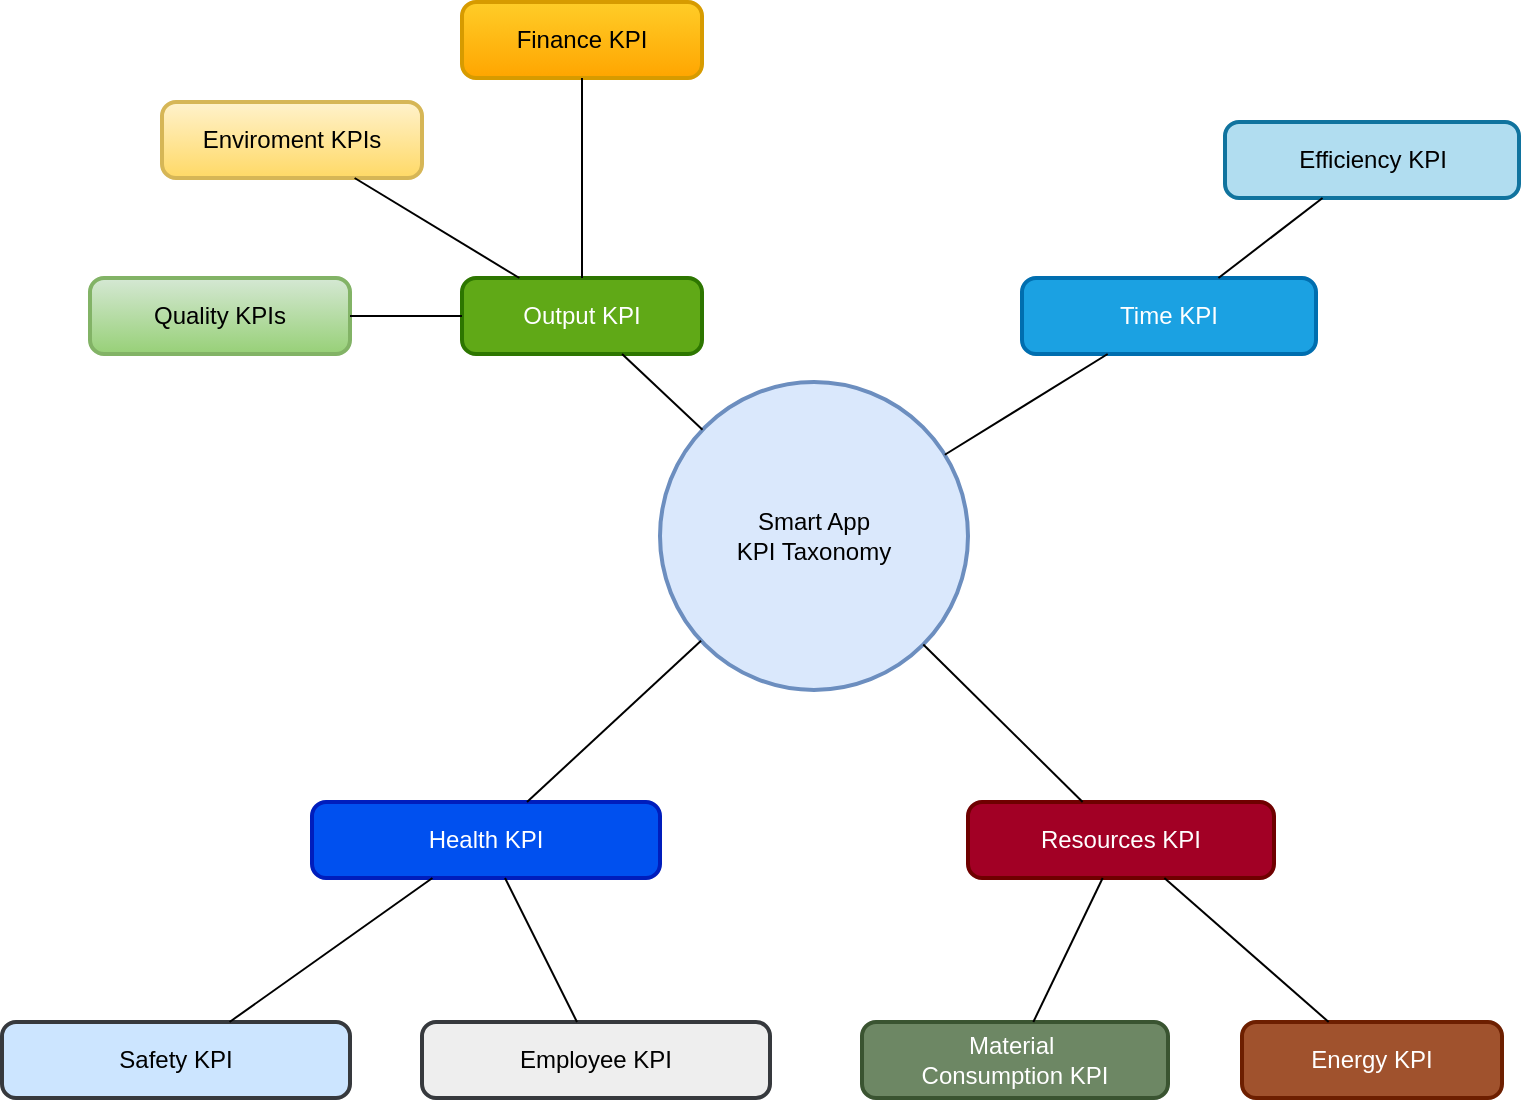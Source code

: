 <mxfile version="24.8.4">
  <diagram name="Pagina-1" id="2NDEH1Mb4MgoJHkJFnH6">
    <mxGraphModel dx="1434" dy="734" grid="1" gridSize="10" guides="1" tooltips="1" connect="1" arrows="1" fold="1" page="1" pageScale="1" pageWidth="827" pageHeight="1169" math="0" shadow="0">
      <root>
        <mxCell id="0" />
        <mxCell id="1" parent="0" />
        <mxCell id="2" value="Smart App&#xa;KPI Taxonomy" style="ellipse;aspect=fixed;strokeWidth=2;whiteSpace=wrap;fillColor=#dae8fc;strokeColor=#6c8ebf;" parent="1" vertex="1">
          <mxGeometry x="359" y="300" width="154" height="154" as="geometry" />
        </mxCell>
        <mxCell id="11" value="Time KPI" style="rounded=1;absoluteArcSize=1;arcSize=14;whiteSpace=wrap;strokeWidth=2;fillColor=#1ba1e2;fontColor=#ffffff;strokeColor=#006EAF;" parent="1" vertex="1">
          <mxGeometry x="540" y="248" width="147" height="38" as="geometry" />
        </mxCell>
        <mxCell id="12" value="Resources KPI" style="rounded=1;absoluteArcSize=1;arcSize=14;whiteSpace=wrap;strokeWidth=2;fillColor=#a20025;fontColor=#ffffff;strokeColor=#6F0000;" parent="1" vertex="1">
          <mxGeometry x="513" y="510" width="153" height="38" as="geometry" />
        </mxCell>
        <mxCell id="13" value="Energy KPI" style="rounded=1;absoluteArcSize=1;arcSize=14;whiteSpace=wrap;strokeWidth=2;fillColor=#a0522d;fontColor=#ffffff;strokeColor=#6D1F00;" parent="1" vertex="1">
          <mxGeometry x="650" y="620" width="130" height="38" as="geometry" />
        </mxCell>
        <mxCell id="14" value="Health KPI" style="rounded=1;absoluteArcSize=1;arcSize=14;whiteSpace=wrap;strokeWidth=2;fillColor=#0050ef;fontColor=#ffffff;strokeColor=#001DBC;" parent="1" vertex="1">
          <mxGeometry x="185" y="510" width="174" height="38" as="geometry" />
        </mxCell>
        <mxCell id="16" value="Output KPI" style="rounded=1;absoluteArcSize=1;arcSize=14;whiteSpace=wrap;strokeWidth=2;fillColor=#60a917;fontColor=#ffffff;strokeColor=#2D7600;" parent="1" vertex="1">
          <mxGeometry x="260" y="248" width="120" height="38" as="geometry" />
        </mxCell>
        <mxCell id="25" style="endArrow=none" parent="1" source="2" target="11" edge="1">
          <mxGeometry relative="1" as="geometry" />
        </mxCell>
        <mxCell id="26" style="endArrow=none" parent="1" source="2" target="12" edge="1">
          <mxGeometry relative="1" as="geometry" />
        </mxCell>
        <mxCell id="27" style="endArrow=none" parent="1" source="12" target="13" edge="1">
          <mxGeometry relative="1" as="geometry" />
        </mxCell>
        <mxCell id="28" style="endArrow=none" parent="1" source="2" target="14" edge="1">
          <mxGeometry relative="1" as="geometry" />
        </mxCell>
        <mxCell id="30" style="endArrow=none" parent="1" source="2" target="16" edge="1">
          <mxGeometry relative="1" as="geometry" />
        </mxCell>
        <mxCell id="AFd-ICZsCgpPvtKR9CJo-30" value="Enviroment KPIs" style="rounded=1;absoluteArcSize=1;arcSize=14;whiteSpace=wrap;strokeWidth=2;fillColor=#fff2cc;gradientColor=#ffd966;strokeColor=#d6b656;" parent="1" vertex="1">
          <mxGeometry x="110" y="160" width="130" height="38" as="geometry" />
        </mxCell>
        <mxCell id="AFd-ICZsCgpPvtKR9CJo-31" style="endArrow=none;" parent="1" source="16" target="AFd-ICZsCgpPvtKR9CJo-30" edge="1">
          <mxGeometry relative="1" as="geometry">
            <mxPoint x="233" y="172" as="sourcePoint" />
          </mxGeometry>
        </mxCell>
        <mxCell id="AFd-ICZsCgpPvtKR9CJo-32" value="Efficiency KPI" style="rounded=1;absoluteArcSize=1;arcSize=14;whiteSpace=wrap;strokeWidth=2;fillColor=#b1ddf0;strokeColor=#10739e;" parent="1" vertex="1">
          <mxGeometry x="641.5" y="170" width="147" height="38" as="geometry" />
        </mxCell>
        <mxCell id="AFd-ICZsCgpPvtKR9CJo-34" style="endArrow=none;" parent="1" source="11" target="AFd-ICZsCgpPvtKR9CJo-32" edge="1">
          <mxGeometry relative="1" as="geometry">
            <mxPoint x="677" y="192" as="sourcePoint" />
            <mxPoint x="610" y="138" as="targetPoint" />
          </mxGeometry>
        </mxCell>
        <mxCell id="AFd-ICZsCgpPvtKR9CJo-35" value="Safety KPI" style="rounded=1;absoluteArcSize=1;arcSize=14;whiteSpace=wrap;strokeWidth=2;fillColor=#cce5ff;strokeColor=#36393d;" parent="1" vertex="1">
          <mxGeometry x="30" y="620" width="174" height="38" as="geometry" />
        </mxCell>
        <mxCell id="AFd-ICZsCgpPvtKR9CJo-36" value="Employee KPI" style="rounded=1;absoluteArcSize=1;arcSize=14;whiteSpace=wrap;strokeWidth=2;fillColor=#eeeeee;strokeColor=#36393d;" parent="1" vertex="1">
          <mxGeometry x="240" y="620" width="174" height="38" as="geometry" />
        </mxCell>
        <mxCell id="AFd-ICZsCgpPvtKR9CJo-37" style="endArrow=none" parent="1" source="14" target="AFd-ICZsCgpPvtKR9CJo-35" edge="1">
          <mxGeometry relative="1" as="geometry">
            <mxPoint x="397" y="594" as="sourcePoint" />
            <mxPoint x="397" y="680" as="targetPoint" />
          </mxGeometry>
        </mxCell>
        <mxCell id="AFd-ICZsCgpPvtKR9CJo-38" style="endArrow=none" parent="1" source="14" target="AFd-ICZsCgpPvtKR9CJo-36" edge="1">
          <mxGeometry relative="1" as="geometry">
            <mxPoint x="407" y="604" as="sourcePoint" />
            <mxPoint x="407" y="690" as="targetPoint" />
          </mxGeometry>
        </mxCell>
        <mxCell id="AFd-ICZsCgpPvtKR9CJo-39" value="Material &#xa;Consumption KPI" style="rounded=1;absoluteArcSize=1;arcSize=14;whiteSpace=wrap;strokeWidth=2;fillColor=#6d8764;fontColor=#ffffff;strokeColor=#3A5431;" parent="1" vertex="1">
          <mxGeometry x="460" y="620" width="153" height="38" as="geometry" />
        </mxCell>
        <mxCell id="AFd-ICZsCgpPvtKR9CJo-40" style="endArrow=none" parent="1" source="12" target="AFd-ICZsCgpPvtKR9CJo-39" edge="1">
          <mxGeometry relative="1" as="geometry">
            <mxPoint x="417" y="508" as="sourcePoint" />
            <mxPoint x="491" y="580" as="targetPoint" />
          </mxGeometry>
        </mxCell>
        <mxCell id="AFd-ICZsCgpPvtKR9CJo-41" value="Finance KPI" style="rounded=1;absoluteArcSize=1;arcSize=14;whiteSpace=wrap;strokeWidth=2;fillColor=#ffcd28;gradientColor=#ffa500;strokeColor=#d79b00;" parent="1" vertex="1">
          <mxGeometry x="260" y="110" width="120" height="38" as="geometry" />
        </mxCell>
        <mxCell id="AFd-ICZsCgpPvtKR9CJo-42" style="endArrow=none" parent="1" source="16" target="AFd-ICZsCgpPvtKR9CJo-41" edge="1">
          <mxGeometry relative="1" as="geometry">
            <mxPoint x="334" y="352" as="sourcePoint" />
            <mxPoint x="267" y="400" as="targetPoint" />
          </mxGeometry>
        </mxCell>
        <mxCell id="405A2tpMuCEQXdGowLuR-32" value="Quality KPIs" style="rounded=1;absoluteArcSize=1;arcSize=14;whiteSpace=wrap;strokeWidth=2;fillColor=#d5e8d4;gradientColor=#97d077;strokeColor=#82b366;" parent="1" vertex="1">
          <mxGeometry x="74" y="248" width="130" height="38" as="geometry" />
        </mxCell>
        <mxCell id="405A2tpMuCEQXdGowLuR-33" style="endArrow=none;" parent="1" source="16" target="405A2tpMuCEQXdGowLuR-32" edge="1">
          <mxGeometry relative="1" as="geometry">
            <mxPoint x="237" y="384" as="sourcePoint" />
            <mxPoint x="183" y="326" as="targetPoint" />
          </mxGeometry>
        </mxCell>
      </root>
    </mxGraphModel>
  </diagram>
</mxfile>
